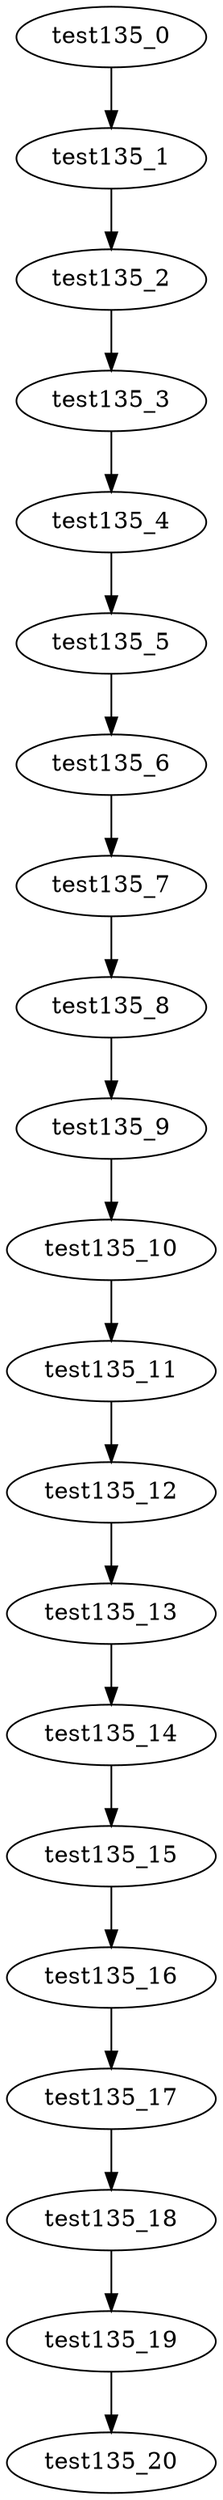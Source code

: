 digraph G {
test135_0->test135_1;
test135_1->test135_2;
test135_2->test135_3;
test135_3->test135_4;
test135_4->test135_5;
test135_5->test135_6;
test135_6->test135_7;
test135_7->test135_8;
test135_8->test135_9;
test135_9->test135_10;
test135_10->test135_11;
test135_11->test135_12;
test135_12->test135_13;
test135_13->test135_14;
test135_14->test135_15;
test135_15->test135_16;
test135_16->test135_17;
test135_17->test135_18;
test135_18->test135_19;
test135_19->test135_20;

}
